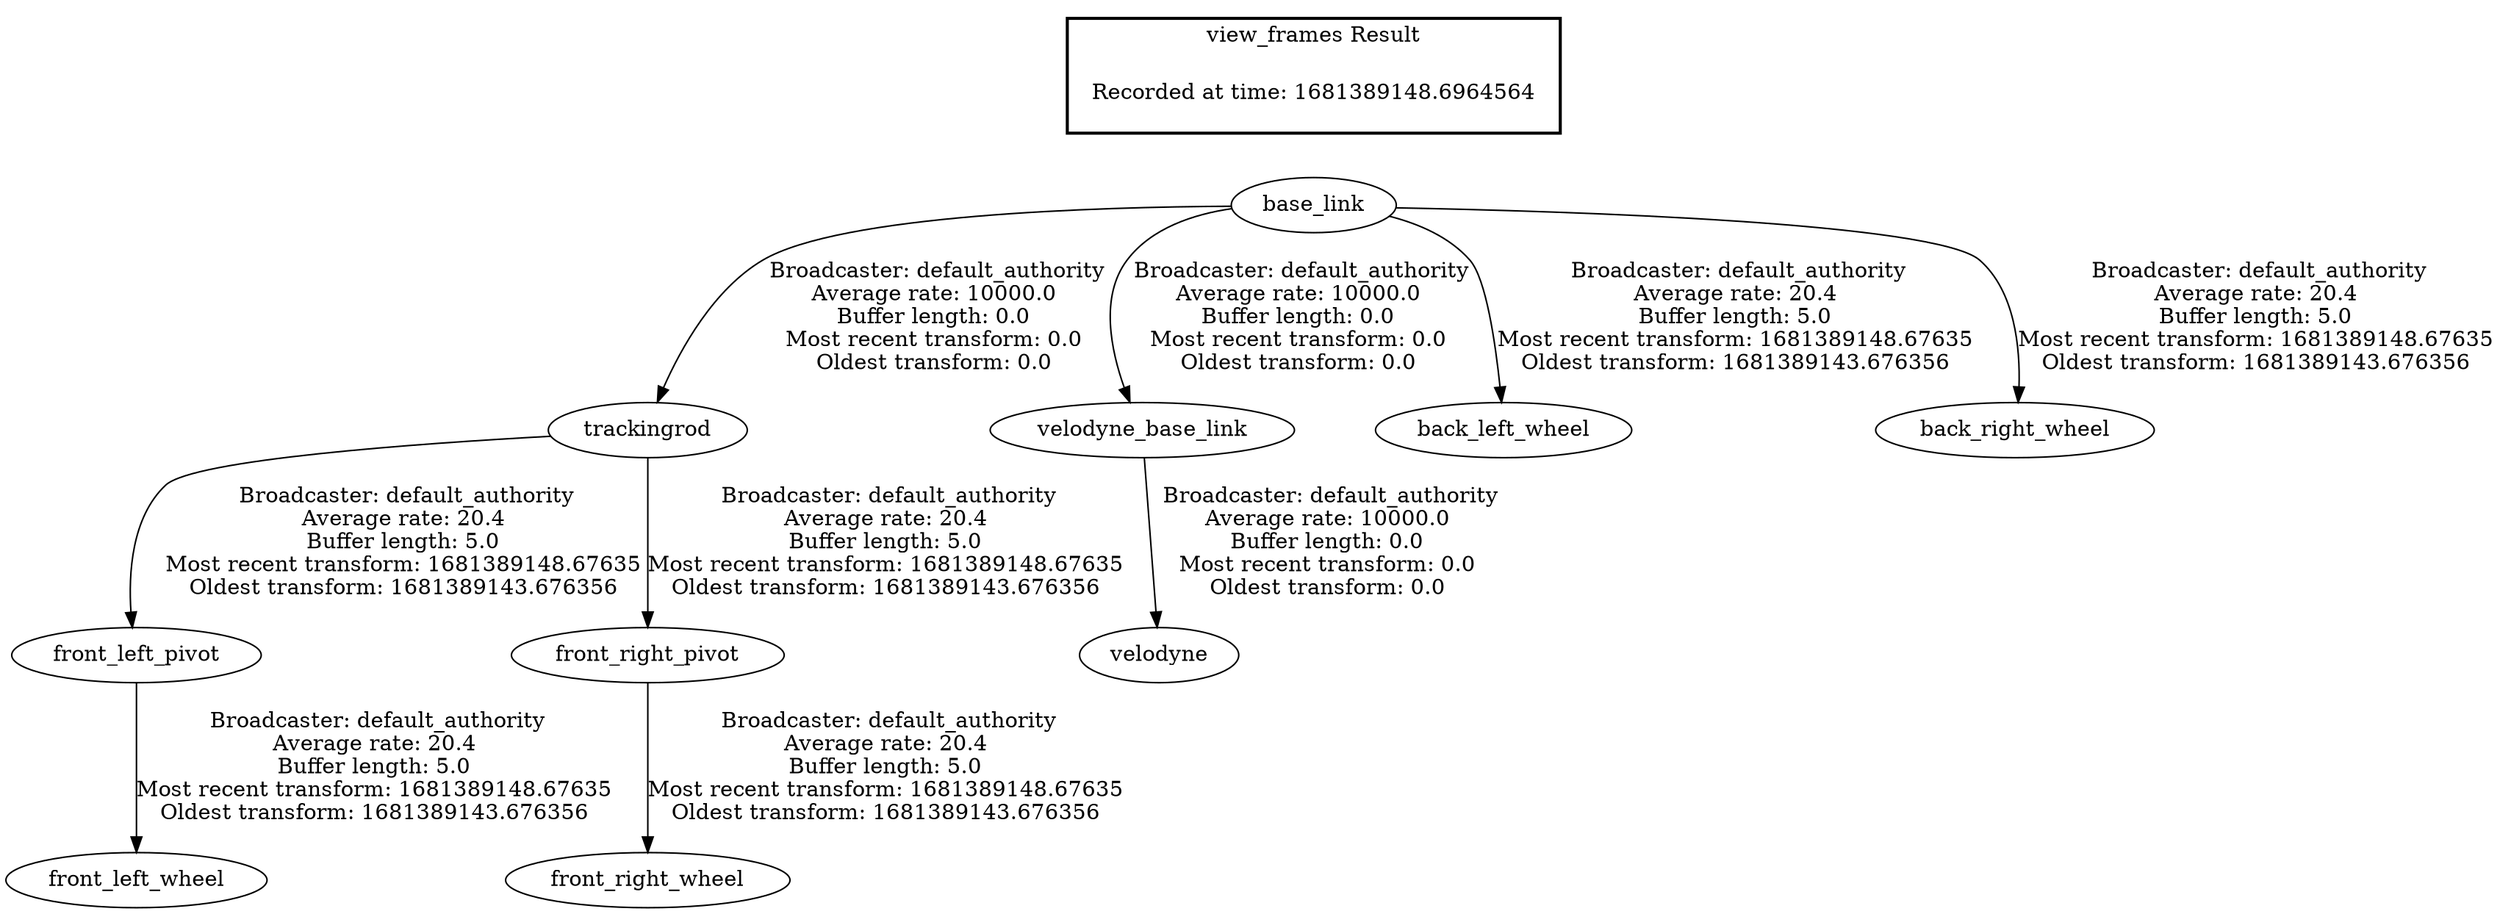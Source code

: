 digraph G {
"base_link" -> "trackingrod"[label=" Broadcaster: default_authority\nAverage rate: 10000.0\nBuffer length: 0.0\nMost recent transform: 0.0\nOldest transform: 0.0\n"];
"base_link" -> "velodyne_base_link"[label=" Broadcaster: default_authority\nAverage rate: 10000.0\nBuffer length: 0.0\nMost recent transform: 0.0\nOldest transform: 0.0\n"];
"velodyne_base_link" -> "velodyne"[label=" Broadcaster: default_authority\nAverage rate: 10000.0\nBuffer length: 0.0\nMost recent transform: 0.0\nOldest transform: 0.0\n"];
"base_link" -> "back_left_wheel"[label=" Broadcaster: default_authority\nAverage rate: 20.4\nBuffer length: 5.0\nMost recent transform: 1681389148.67635\nOldest transform: 1681389143.676356\n"];
"base_link" -> "back_right_wheel"[label=" Broadcaster: default_authority\nAverage rate: 20.4\nBuffer length: 5.0\nMost recent transform: 1681389148.67635\nOldest transform: 1681389143.676356\n"];
"front_left_pivot" -> "front_left_wheel"[label=" Broadcaster: default_authority\nAverage rate: 20.4\nBuffer length: 5.0\nMost recent transform: 1681389148.67635\nOldest transform: 1681389143.676356\n"];
"trackingrod" -> "front_left_pivot"[label=" Broadcaster: default_authority\nAverage rate: 20.4\nBuffer length: 5.0\nMost recent transform: 1681389148.67635\nOldest transform: 1681389143.676356\n"];
"front_right_pivot" -> "front_right_wheel"[label=" Broadcaster: default_authority\nAverage rate: 20.4\nBuffer length: 5.0\nMost recent transform: 1681389148.67635\nOldest transform: 1681389143.676356\n"];
"trackingrod" -> "front_right_pivot"[label=" Broadcaster: default_authority\nAverage rate: 20.4\nBuffer length: 5.0\nMost recent transform: 1681389148.67635\nOldest transform: 1681389143.676356\n"];
edge [style=invis];
 subgraph cluster_legend { style=bold; color=black; label ="view_frames Result";
"Recorded at time: 1681389148.6964564"[ shape=plaintext ] ;
}->"base_link";
}